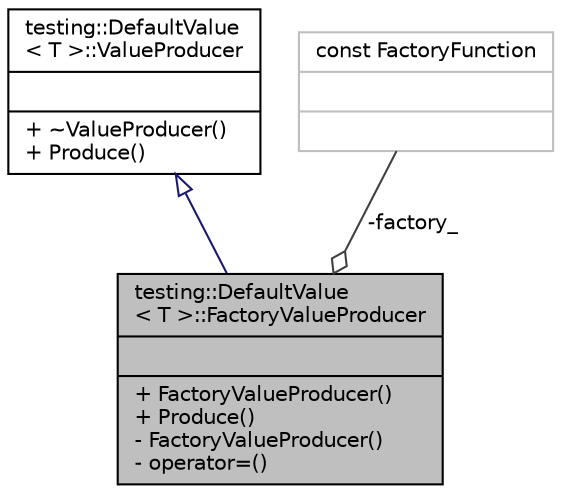 digraph "testing::DefaultValue&lt; T &gt;::FactoryValueProducer"
{
 // LATEX_PDF_SIZE
  bgcolor="transparent";
  edge [fontname="Helvetica",fontsize="10",labelfontname="Helvetica",labelfontsize="10"];
  node [fontname="Helvetica",fontsize="10",shape=record];
  Node1 [label="{testing::DefaultValue\l\< T \>::FactoryValueProducer\n||+ FactoryValueProducer()\l+ Produce()\l- FactoryValueProducer()\l- operator=()\l}",height=0.2,width=0.4,color="black", fillcolor="grey75", style="filled", fontcolor="black",tooltip=" "];
  Node2 -> Node1 [dir="back",color="midnightblue",fontsize="10",style="solid",arrowtail="onormal",fontname="Helvetica"];
  Node2 [label="{testing::DefaultValue\l\< T \>::ValueProducer\n||+ ~ValueProducer()\l+ Produce()\l}",height=0.2,width=0.4,color="black",URL="$classtesting_1_1DefaultValue_1_1ValueProducer.html",tooltip=" "];
  Node3 -> Node1 [color="grey25",fontsize="10",style="solid",label=" -factory_" ,arrowhead="odiamond",fontname="Helvetica"];
  Node3 [label="{const FactoryFunction\n||}",height=0.2,width=0.4,color="grey75",tooltip=" "];
}
